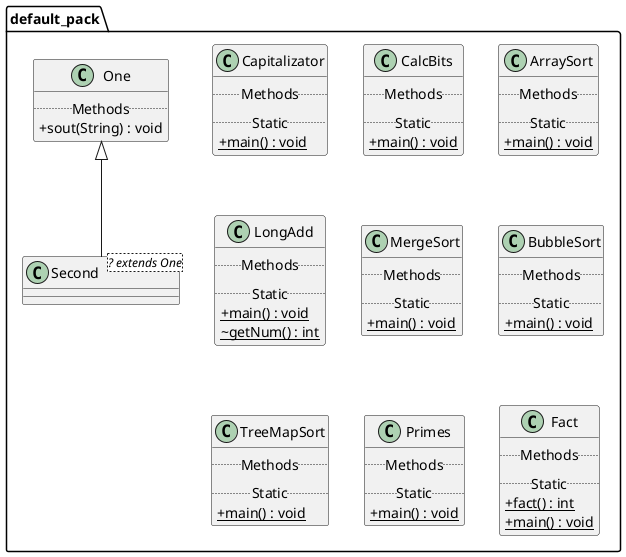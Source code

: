 @startuml
top to bottom direction
skinparam headerFontSize 30
skinparam headerFontStyle bold
skinparam classAttributeIconSize 0
scale 1.0
package default_pack {
class Capitalizator {
.. Methods ..
.. Static ..
+ {static} main() : void
}
class CalcBits {
.. Methods ..
.. Static ..
+ {static} main() : void
}
class ArraySort {
.. Methods ..
.. Static ..
+ {static} main() : void
}
class One {
.. Methods ..
+sout(String) : void
}
class Second <? extends One>  {
}
class LongAdd {
.. Methods ..
.. Static ..
+ {static} main() : void
~ {static} getNum() : int
}
class MergeSort {
.. Methods ..
.. Static ..
+ {static} main() : void
}
class BubbleSort {
.. Methods ..
.. Static ..
+ {static} main() : void
}
class TreeMapSort {
.. Methods ..
.. Static ..
+ {static} main() : void
}
class Primes {
.. Methods ..
.. Static ..
+ {static} main() : void
}
class Fact {
.. Methods ..
.. Static ..
+ {static} fact() : int
+ {static} main() : void
}

}
One <|-- Second
@enduml
